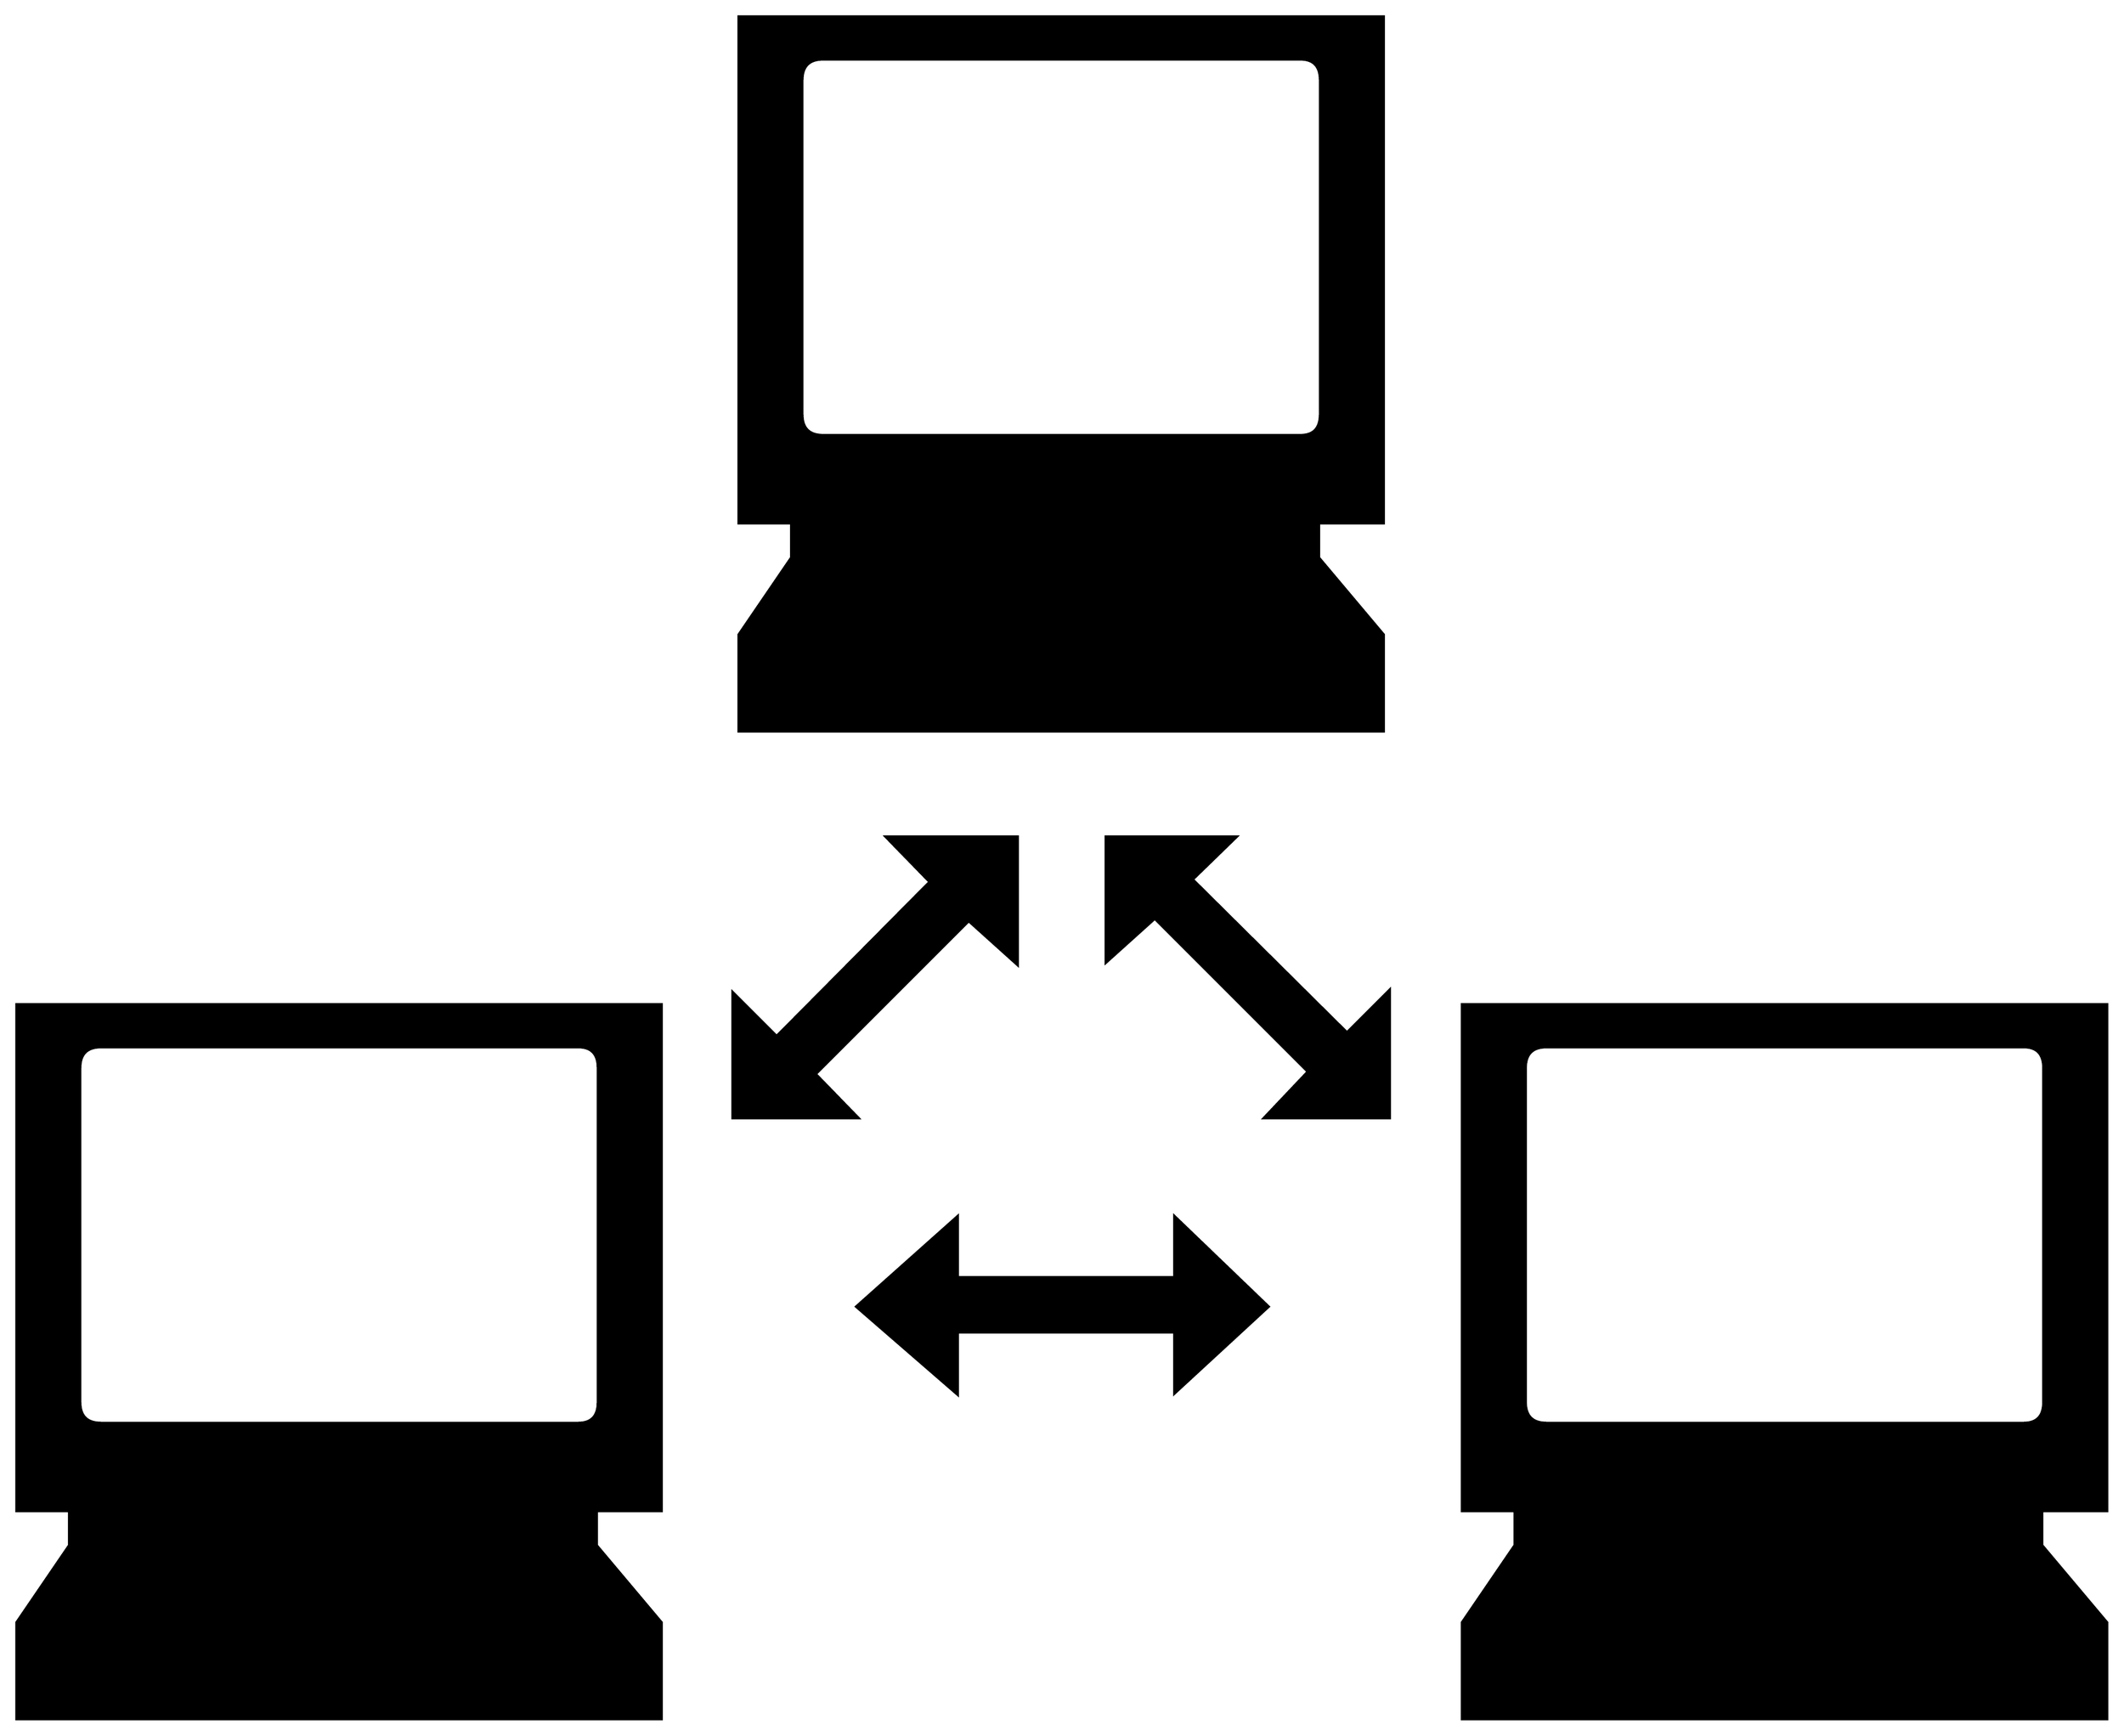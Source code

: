


\begin{tikzpicture}[y=0.80pt, x=0.80pt, yscale=-1.0, xscale=1.0, inner sep=0pt, outer sep=0pt]
\begin{scope}[shift={(100.0,1787.0)},nonzero rule]
  \path[draw=.,fill=.,line width=1.600pt] (1287.0,-775.0) --
    (760.0,-775.0) -- (760.0,-854.0) -- (803.0,-917.0) --
    (803.0,-945.0) -- (760.0,-945.0) -- (760.0,-1359.0) --
    (1287.0,-1359.0) -- (1287.0,-945.0) -- (1234.0,-945.0) --
    (1234.0,-917.0) -- (1287.0,-854.0) -- (1287.0,-775.0) --
    cycle(1878.0,32.0) -- (1351.0,32.0) -- (1351.0,-47.0) --
    (1394.0,-110.0) -- (1394.0,-138.0) -- (1351.0,-138.0) --
    (1351.0,-552.0) -- (1878.0,-552.0) -- (1878.0,-138.0) --
    (1825.0,-138.0) -- (1825.0,-110.0) -- (1878.0,-47.0) --
    (1878.0,32.0) -- cycle(1292.0,-459.0) -- (1189.0,-459.0) --
    (1225.0,-497.0) -- (1100.0,-622.0) -- (1060.0,-586.0) --
    (1060.0,-689.0) -- (1167.0,-689.0) -- (1131.0,-654.0) --
    (1257.0,-529.0) -- (1292.0,-564.0) -- (1292.0,-459.0) --
    cycle(988.0,-584.0) -- (948.0,-620.0) -- (823.0,-495.0) --
    (858.0,-459.0) -- (755.0,-459.0) -- (755.0,-562.0) --
    (791.0,-526.0) -- (916.0,-652.0) -- (880.0,-689.0) --
    (988.0,-689.0) -- (988.0,-584.0) -- cycle(1193.0,-305.0) --
    (1116.0,-234.0) -- (1116.0,-284.0) -- (939.0,-284.0) --
    (939.0,-233.0) -- (856.0,-305.0) -- (939.0,-379.0) --
    (939.0,-329.0) -- (1116.0,-329.0) -- (1116.0,-379.0) --
    (1193.0,-305.0) -- cycle(697.0,32.0) -- (170.0,32.0) --
    (170.0,-47.0) -- (213.0,-110.0) -- (213.0,-138.0) --
    (170.0,-138.0) -- (170.0,-552.0) -- (697.0,-552.0) --
    (697.0,-138.0) -- (644.0,-138.0) -- (644.0,-110.0) --
    (697.0,-47.0) -- (697.0,32.0) -- cycle(1235.0,-1034.0) --
    (1235.0,-1307.0) .. controls (1235.0,-1318.333) and
    (1229.667,-1324.0) .. (1219.0,-1324.0) -- (829.0,-1324.0) ..
    controls (817.667,-1324.0) and (812.0,-1318.333) ..
    (812.0,-1307.0) -- (812.0,-1034.0) .. controls
    (812.0,-1022.667) and (817.667,-1017.0) .. (829.0,-1017.0) --
    (1219.0,-1017.0) .. controls (1229.667,-1017.0) and
    (1235.0,-1022.667) .. (1235.0,-1034.0) -- cycle(1826.0,-227.0)
    -- (1826.0,-500.0) .. controls (1826.0,-511.333) and
    (1820.667,-517.0) .. (1810.0,-517.0) -- (1420.0,-517.0) ..
    controls (1408.667,-517.0) and (1403.0,-511.333) ..
    (1403.0,-500.0) -- (1403.0,-227.0) .. controls
    (1403.0,-215.667) and (1408.667,-210.0) .. (1420.0,-210.0) --
    (1810.0,-210.0) .. controls (1820.667,-210.0) and
    (1826.0,-215.667) .. (1826.0,-227.0) -- cycle(645.0,-227.0) --
    (645.0,-500.0) .. controls (645.0,-511.333) and (639.667,-517.0)
    .. (629.0,-517.0) -- (239.0,-517.0) .. controls
    (227.667,-517.0) and (222.0,-511.333) .. (222.0,-500.0) --
    (222.0,-227.0) .. controls (222.0,-215.667) and (227.667,-210.0)
    .. (239.0,-210.0) -- (629.0,-210.0) .. controls
    (639.667,-210.0) and (645.0,-215.667) .. (645.0,-227.0) --
    cycle;
\end{scope}

\end{tikzpicture}

